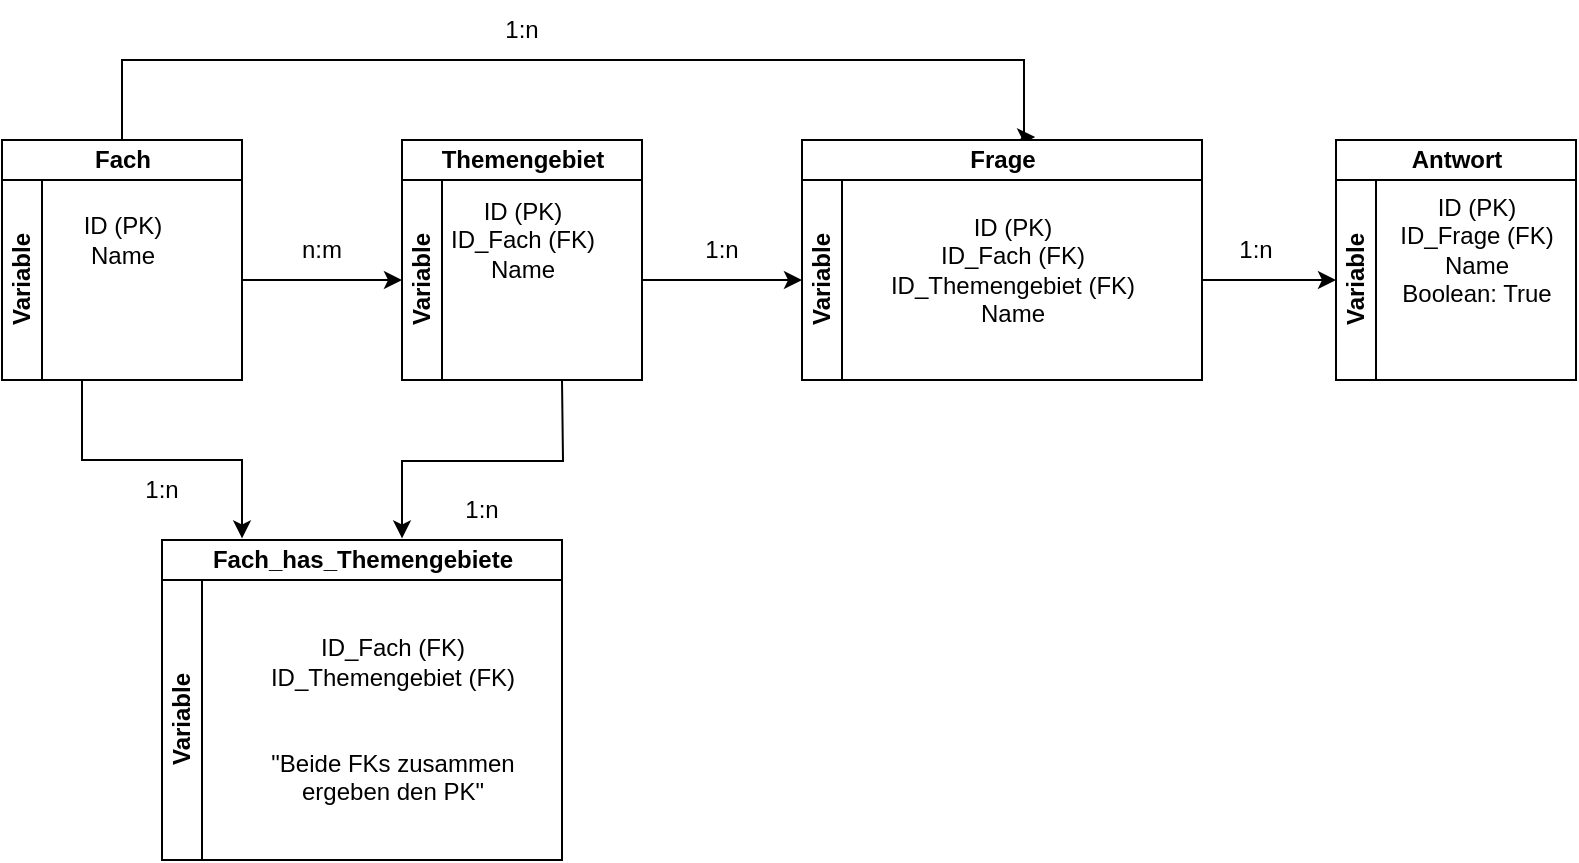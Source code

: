 <mxfile version="21.3.6">
  <diagram name="Seite-1" id="J0c_VTKExnBa9tAr_sIy">
    <mxGraphModel dx="1231" dy="629" grid="1" gridSize="10" guides="1" tooltips="1" connect="1" arrows="1" fold="1" page="1" pageScale="1" pageWidth="827" pageHeight="1169" math="0" shadow="0">
      <root>
        <mxCell id="0" />
        <mxCell id="1" parent="0" />
        <mxCell id="w9KCVopszYJ56_shnlxz-53" style="edgeStyle=orthogonalEdgeStyle;rounded=0;orthogonalLoop=1;jettySize=auto;html=1;entryX=0.583;entryY=-0.012;entryDx=0;entryDy=0;entryPerimeter=0;" edge="1" parent="1" source="w9KCVopszYJ56_shnlxz-18" target="w9KCVopszYJ56_shnlxz-27">
          <mxGeometry relative="1" as="geometry">
            <mxPoint x="100" y="40" as="targetPoint" />
            <Array as="points">
              <mxPoint x="100" y="40" />
              <mxPoint x="551" y="40" />
            </Array>
          </mxGeometry>
        </mxCell>
        <mxCell id="w9KCVopszYJ56_shnlxz-18" value="Fach" style="swimlane;childLayout=stackLayout;resizeParent=1;resizeParentMax=0;horizontal=1;startSize=20;horizontalStack=0;html=1;" vertex="1" parent="1">
          <mxGeometry x="40" y="80" width="120" height="120" as="geometry" />
        </mxCell>
        <mxCell id="w9KCVopszYJ56_shnlxz-19" value="&lt;div&gt;Variable&lt;/div&gt;" style="swimlane;startSize=20;horizontal=0;html=1;" vertex="1" parent="w9KCVopszYJ56_shnlxz-18">
          <mxGeometry y="20" width="120" height="100" as="geometry">
            <mxRectangle y="20" width="480" height="40" as="alternateBounds" />
          </mxGeometry>
        </mxCell>
        <mxCell id="w9KCVopszYJ56_shnlxz-22" value="&lt;div&gt;ID (PK)&lt;br&gt;&lt;/div&gt;&lt;div&gt;Name&lt;br&gt;&lt;/div&gt;" style="text;html=1;align=center;verticalAlign=middle;resizable=0;points=[];autosize=1;strokeColor=none;fillColor=none;" vertex="1" parent="w9KCVopszYJ56_shnlxz-19">
          <mxGeometry x="30" y="10" width="60" height="40" as="geometry" />
        </mxCell>
        <mxCell id="w9KCVopszYJ56_shnlxz-23" value="Themengebiet" style="swimlane;childLayout=stackLayout;resizeParent=1;resizeParentMax=0;horizontal=1;startSize=20;horizontalStack=0;html=1;" vertex="1" parent="1">
          <mxGeometry x="240" y="80" width="120" height="120" as="geometry" />
        </mxCell>
        <mxCell id="w9KCVopszYJ56_shnlxz-24" value="&lt;div&gt;Variable&lt;/div&gt;" style="swimlane;startSize=20;horizontal=0;html=1;" vertex="1" parent="w9KCVopszYJ56_shnlxz-23">
          <mxGeometry y="20" width="120" height="100" as="geometry">
            <mxRectangle y="20" width="480" height="40" as="alternateBounds" />
          </mxGeometry>
        </mxCell>
        <mxCell id="w9KCVopszYJ56_shnlxz-25" value="&lt;div&gt;ID (PK)&lt;br&gt;&lt;/div&gt;&lt;div&gt;ID_Fach (FK)&lt;br&gt;&lt;/div&gt;&lt;div&gt;Name&lt;br&gt;&lt;/div&gt;" style="text;html=1;align=center;verticalAlign=middle;resizable=0;points=[];autosize=1;strokeColor=none;fillColor=none;" vertex="1" parent="w9KCVopszYJ56_shnlxz-24">
          <mxGeometry x="10" width="100" height="60" as="geometry" />
        </mxCell>
        <mxCell id="w9KCVopszYJ56_shnlxz-27" value="Frage" style="swimlane;childLayout=stackLayout;resizeParent=1;resizeParentMax=0;horizontal=1;startSize=20;horizontalStack=0;html=1;" vertex="1" parent="1">
          <mxGeometry x="440" y="80" width="200" height="120" as="geometry" />
        </mxCell>
        <mxCell id="w9KCVopszYJ56_shnlxz-28" value="&lt;div&gt;Variable&lt;/div&gt;" style="swimlane;startSize=20;horizontal=0;html=1;" vertex="1" parent="w9KCVopszYJ56_shnlxz-27">
          <mxGeometry y="20" width="200" height="100" as="geometry">
            <mxRectangle y="20" width="480" height="40" as="alternateBounds" />
          </mxGeometry>
        </mxCell>
        <mxCell id="w9KCVopszYJ56_shnlxz-29" value="&lt;div&gt;ID (PK)&lt;/div&gt;&lt;div&gt;ID_Fach (FK)&lt;/div&gt;&lt;div&gt;ID_Themengebiet (FK)&lt;br&gt;&lt;/div&gt;&lt;div&gt;Name&lt;br&gt;&lt;/div&gt;" style="text;html=1;align=center;verticalAlign=middle;resizable=0;points=[];autosize=1;strokeColor=none;fillColor=none;" vertex="1" parent="w9KCVopszYJ56_shnlxz-28">
          <mxGeometry x="30" y="10" width="150" height="70" as="geometry" />
        </mxCell>
        <mxCell id="w9KCVopszYJ56_shnlxz-30" value="Antwort" style="swimlane;childLayout=stackLayout;resizeParent=1;resizeParentMax=0;horizontal=1;startSize=20;horizontalStack=0;html=1;" vertex="1" parent="1">
          <mxGeometry x="707" y="80" width="120" height="120" as="geometry" />
        </mxCell>
        <mxCell id="w9KCVopszYJ56_shnlxz-31" value="&lt;div&gt;Variable&lt;/div&gt;" style="swimlane;startSize=20;horizontal=0;html=1;" vertex="1" parent="w9KCVopszYJ56_shnlxz-30">
          <mxGeometry y="20" width="120" height="100" as="geometry">
            <mxRectangle y="20" width="480" height="40" as="alternateBounds" />
          </mxGeometry>
        </mxCell>
        <mxCell id="w9KCVopszYJ56_shnlxz-32" value="&lt;div&gt;ID (PK)&lt;/div&gt;&lt;div&gt;ID_Frage (FK)&lt;br&gt;&lt;/div&gt;&lt;div&gt;Name&lt;br&gt;&lt;/div&gt;&lt;div&gt;Boolean: True&lt;br&gt;&lt;/div&gt;" style="text;html=1;align=center;verticalAlign=middle;resizable=0;points=[];autosize=1;strokeColor=none;fillColor=none;" vertex="1" parent="w9KCVopszYJ56_shnlxz-31">
          <mxGeometry x="20" width="100" height="70" as="geometry" />
        </mxCell>
        <mxCell id="w9KCVopszYJ56_shnlxz-39" style="edgeStyle=orthogonalEdgeStyle;rounded=0;orthogonalLoop=1;jettySize=auto;html=1;entryX=0;entryY=0.5;entryDx=0;entryDy=0;" edge="1" parent="1" source="w9KCVopszYJ56_shnlxz-19" target="w9KCVopszYJ56_shnlxz-24">
          <mxGeometry relative="1" as="geometry" />
        </mxCell>
        <mxCell id="w9KCVopszYJ56_shnlxz-41" value="n:m" style="text;html=1;strokeColor=none;fillColor=none;align=center;verticalAlign=middle;whiteSpace=wrap;rounded=0;" vertex="1" parent="1">
          <mxGeometry x="170" y="120" width="60" height="30" as="geometry" />
        </mxCell>
        <mxCell id="w9KCVopszYJ56_shnlxz-44" style="edgeStyle=orthogonalEdgeStyle;rounded=0;orthogonalLoop=1;jettySize=auto;html=1;entryX=0;entryY=0.5;entryDx=0;entryDy=0;" edge="1" parent="1" source="w9KCVopszYJ56_shnlxz-24" target="w9KCVopszYJ56_shnlxz-28">
          <mxGeometry relative="1" as="geometry" />
        </mxCell>
        <mxCell id="w9KCVopszYJ56_shnlxz-45" value="1:n" style="text;html=1;strokeColor=none;fillColor=none;align=center;verticalAlign=middle;whiteSpace=wrap;rounded=0;" vertex="1" parent="1">
          <mxGeometry x="370" y="120" width="60" height="30" as="geometry" />
        </mxCell>
        <mxCell id="w9KCVopszYJ56_shnlxz-48" style="edgeStyle=orthogonalEdgeStyle;rounded=0;orthogonalLoop=1;jettySize=auto;html=1;entryX=0;entryY=0.5;entryDx=0;entryDy=0;exitX=1;exitY=0.5;exitDx=0;exitDy=0;" edge="1" parent="1" source="w9KCVopszYJ56_shnlxz-28" target="w9KCVopszYJ56_shnlxz-31">
          <mxGeometry relative="1" as="geometry">
            <mxPoint x="642.0" y="150" as="sourcePoint" />
          </mxGeometry>
        </mxCell>
        <mxCell id="w9KCVopszYJ56_shnlxz-49" value="1:n" style="text;html=1;strokeColor=none;fillColor=none;align=center;verticalAlign=middle;whiteSpace=wrap;rounded=0;" vertex="1" parent="1">
          <mxGeometry x="637" y="120" width="60" height="30" as="geometry" />
        </mxCell>
        <mxCell id="w9KCVopszYJ56_shnlxz-54" value="1:n" style="text;html=1;strokeColor=none;fillColor=none;align=center;verticalAlign=middle;whiteSpace=wrap;rounded=0;" vertex="1" parent="1">
          <mxGeometry x="270" y="10" width="60" height="30" as="geometry" />
        </mxCell>
        <mxCell id="w9KCVopszYJ56_shnlxz-61" value="Fach_has_Themengebiete" style="swimlane;childLayout=stackLayout;resizeParent=1;resizeParentMax=0;horizontal=1;startSize=20;horizontalStack=0;html=1;" vertex="1" parent="1">
          <mxGeometry x="120" y="280" width="200" height="160" as="geometry" />
        </mxCell>
        <mxCell id="w9KCVopszYJ56_shnlxz-62" value="&lt;div&gt;Variable&lt;/div&gt;" style="swimlane;startSize=20;horizontal=0;html=1;" vertex="1" parent="w9KCVopszYJ56_shnlxz-61">
          <mxGeometry y="20" width="200" height="140" as="geometry">
            <mxRectangle y="20" width="480" height="40" as="alternateBounds" />
          </mxGeometry>
        </mxCell>
        <mxCell id="w9KCVopszYJ56_shnlxz-63" value="&lt;div&gt;ID_Fach (FK)&lt;br&gt;&lt;/div&gt;&lt;div&gt;ID_Themengebiet (FK)&lt;/div&gt;&lt;div&gt;&lt;br&gt;&lt;/div&gt;&lt;div&gt;&lt;br&gt;&lt;/div&gt;&lt;div&gt;&quot;Beide FKs zusammen &lt;br&gt;&lt;/div&gt;&lt;div&gt;ergeben den PK&quot;&lt;br&gt;&lt;/div&gt;" style="text;html=1;align=center;verticalAlign=middle;resizable=1;points=[];autosize=1;strokeColor=none;fillColor=none;movable=1;rotatable=1;deletable=1;editable=1;locked=0;connectable=1;" vertex="1" parent="w9KCVopszYJ56_shnlxz-62">
          <mxGeometry x="40" y="20" width="150" height="100" as="geometry" />
        </mxCell>
        <mxCell id="w9KCVopszYJ56_shnlxz-64" style="edgeStyle=orthogonalEdgeStyle;rounded=0;orthogonalLoop=1;jettySize=auto;html=1;entryX=0.2;entryY=-0.005;entryDx=0;entryDy=0;entryPerimeter=0;" edge="1" parent="1" source="w9KCVopszYJ56_shnlxz-19" target="w9KCVopszYJ56_shnlxz-61">
          <mxGeometry relative="1" as="geometry">
            <Array as="points">
              <mxPoint x="80" y="240" />
              <mxPoint x="160" y="240" />
            </Array>
          </mxGeometry>
        </mxCell>
        <mxCell id="w9KCVopszYJ56_shnlxz-65" style="edgeStyle=orthogonalEdgeStyle;rounded=0;orthogonalLoop=1;jettySize=auto;html=1;entryX=0.6;entryY=-0.005;entryDx=0;entryDy=0;entryPerimeter=0;" edge="1" parent="1" target="w9KCVopszYJ56_shnlxz-61">
          <mxGeometry relative="1" as="geometry">
            <mxPoint x="320" y="200" as="sourcePoint" />
          </mxGeometry>
        </mxCell>
        <mxCell id="w9KCVopszYJ56_shnlxz-66" value="1:n" style="text;html=1;strokeColor=none;fillColor=none;align=center;verticalAlign=middle;whiteSpace=wrap;rounded=0;" vertex="1" parent="1">
          <mxGeometry x="90" y="240" width="60" height="30" as="geometry" />
        </mxCell>
        <mxCell id="w9KCVopszYJ56_shnlxz-67" value="1:n" style="text;html=1;strokeColor=none;fillColor=none;align=center;verticalAlign=middle;whiteSpace=wrap;rounded=0;" vertex="1" parent="1">
          <mxGeometry x="250" y="250" width="60" height="30" as="geometry" />
        </mxCell>
      </root>
    </mxGraphModel>
  </diagram>
</mxfile>
